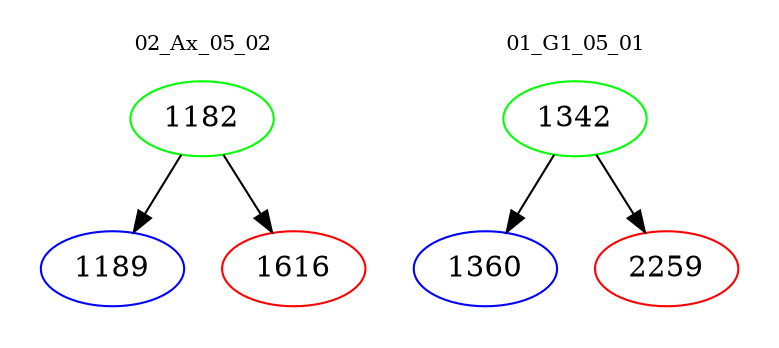 digraph{
subgraph cluster_0 {
color = white
label = "02_Ax_05_02";
fontsize=10;
T0_1182 [label="1182", color="green"]
T0_1182 -> T0_1189 [color="black"]
T0_1189 [label="1189", color="blue"]
T0_1182 -> T0_1616 [color="black"]
T0_1616 [label="1616", color="red"]
}
subgraph cluster_1 {
color = white
label = "01_G1_05_01";
fontsize=10;
T1_1342 [label="1342", color="green"]
T1_1342 -> T1_1360 [color="black"]
T1_1360 [label="1360", color="blue"]
T1_1342 -> T1_2259 [color="black"]
T1_2259 [label="2259", color="red"]
}
}
